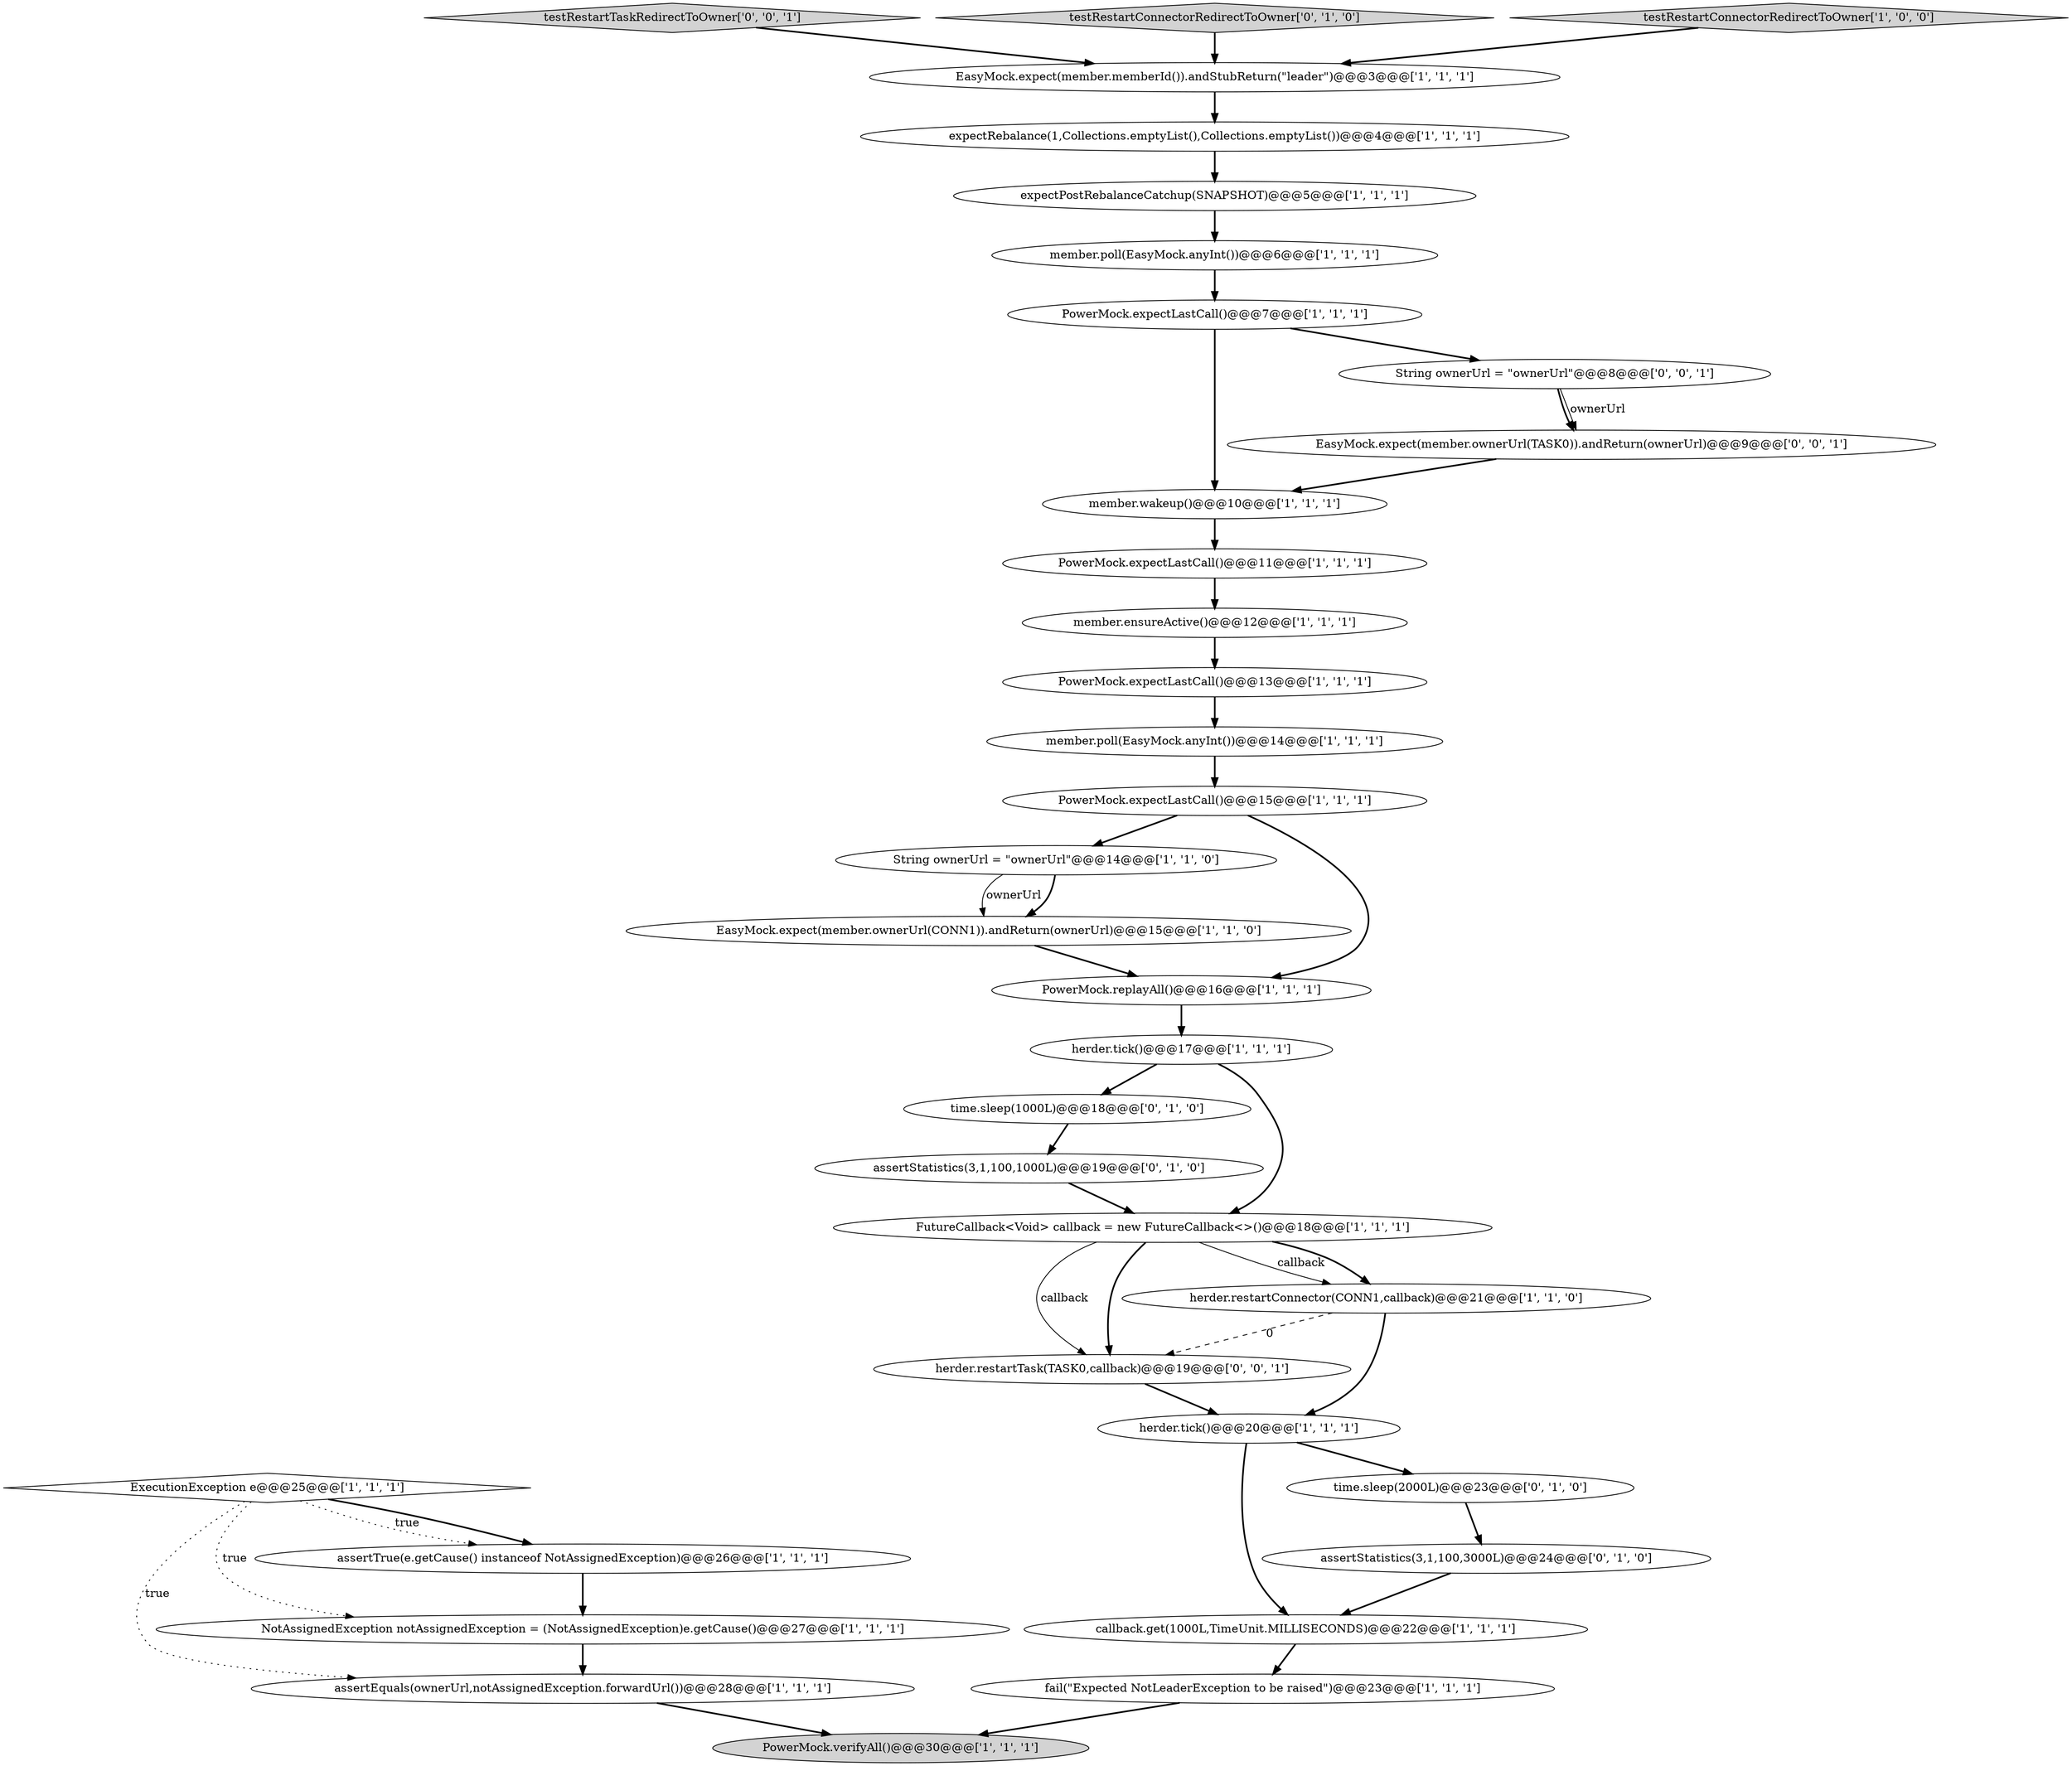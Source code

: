 digraph {
15 [style = filled, label = "expectRebalance(1,Collections.emptyList(),Collections.emptyList())@@@4@@@['1', '1', '1']", fillcolor = white, shape = ellipse image = "AAA0AAABBB1BBB"];
25 [style = filled, label = "herder.tick()@@@17@@@['1', '1', '1']", fillcolor = white, shape = ellipse image = "AAA0AAABBB1BBB"];
22 [style = filled, label = "member.poll(EasyMock.anyInt())@@@6@@@['1', '1', '1']", fillcolor = white, shape = ellipse image = "AAA0AAABBB1BBB"];
11 [style = filled, label = "expectPostRebalanceCatchup(SNAPSHOT)@@@5@@@['1', '1', '1']", fillcolor = white, shape = ellipse image = "AAA0AAABBB1BBB"];
9 [style = filled, label = "member.wakeup()@@@10@@@['1', '1', '1']", fillcolor = white, shape = ellipse image = "AAA0AAABBB1BBB"];
5 [style = filled, label = "herder.tick()@@@20@@@['1', '1', '1']", fillcolor = white, shape = ellipse image = "AAA0AAABBB1BBB"];
6 [style = filled, label = "callback.get(1000L,TimeUnit.MILLISECONDS)@@@22@@@['1', '1', '1']", fillcolor = white, shape = ellipse image = "AAA0AAABBB1BBB"];
31 [style = filled, label = "testRestartTaskRedirectToOwner['0', '0', '1']", fillcolor = lightgray, shape = diamond image = "AAA0AAABBB3BBB"];
23 [style = filled, label = "fail(\"Expected NotLeaderException to be raised\")@@@23@@@['1', '1', '1']", fillcolor = white, shape = ellipse image = "AAA0AAABBB1BBB"];
20 [style = filled, label = "PowerMock.verifyAll()@@@30@@@['1', '1', '1']", fillcolor = lightgray, shape = ellipse image = "AAA0AAABBB1BBB"];
26 [style = filled, label = "testRestartConnectorRedirectToOwner['0', '1', '0']", fillcolor = lightgray, shape = diamond image = "AAA0AAABBB2BBB"];
12 [style = filled, label = "PowerMock.expectLastCall()@@@15@@@['1', '1', '1']", fillcolor = white, shape = ellipse image = "AAA0AAABBB1BBB"];
19 [style = filled, label = "assertTrue(e.getCause() instanceof NotAssignedException)@@@26@@@['1', '1', '1']", fillcolor = white, shape = ellipse image = "AAA0AAABBB1BBB"];
32 [style = filled, label = "herder.restartTask(TASK0,callback)@@@19@@@['0', '0', '1']", fillcolor = white, shape = ellipse image = "AAA0AAABBB3BBB"];
27 [style = filled, label = "time.sleep(2000L)@@@23@@@['0', '1', '0']", fillcolor = white, shape = ellipse image = "AAA1AAABBB2BBB"];
4 [style = filled, label = "PowerMock.expectLastCall()@@@13@@@['1', '1', '1']", fillcolor = white, shape = ellipse image = "AAA0AAABBB1BBB"];
29 [style = filled, label = "time.sleep(1000L)@@@18@@@['0', '1', '0']", fillcolor = white, shape = ellipse image = "AAA1AAABBB2BBB"];
0 [style = filled, label = "PowerMock.expectLastCall()@@@11@@@['1', '1', '1']", fillcolor = white, shape = ellipse image = "AAA0AAABBB1BBB"];
1 [style = filled, label = "herder.restartConnector(CONN1,callback)@@@21@@@['1', '1', '0']", fillcolor = white, shape = ellipse image = "AAA0AAABBB1BBB"];
16 [style = filled, label = "EasyMock.expect(member.memberId()).andStubReturn(\"leader\")@@@3@@@['1', '1', '1']", fillcolor = white, shape = ellipse image = "AAA0AAABBB1BBB"];
8 [style = filled, label = "member.poll(EasyMock.anyInt())@@@14@@@['1', '1', '1']", fillcolor = white, shape = ellipse image = "AAA0AAABBB1BBB"];
3 [style = filled, label = "ExecutionException e@@@25@@@['1', '1', '1']", fillcolor = white, shape = diamond image = "AAA0AAABBB1BBB"];
10 [style = filled, label = "testRestartConnectorRedirectToOwner['1', '0', '0']", fillcolor = lightgray, shape = diamond image = "AAA0AAABBB1BBB"];
17 [style = filled, label = "member.ensureActive()@@@12@@@['1', '1', '1']", fillcolor = white, shape = ellipse image = "AAA0AAABBB1BBB"];
13 [style = filled, label = "FutureCallback<Void> callback = new FutureCallback<>()@@@18@@@['1', '1', '1']", fillcolor = white, shape = ellipse image = "AAA0AAABBB1BBB"];
21 [style = filled, label = "EasyMock.expect(member.ownerUrl(CONN1)).andReturn(ownerUrl)@@@15@@@['1', '1', '0']", fillcolor = white, shape = ellipse image = "AAA0AAABBB1BBB"];
24 [style = filled, label = "String ownerUrl = \"ownerUrl\"@@@14@@@['1', '1', '0']", fillcolor = white, shape = ellipse image = "AAA0AAABBB1BBB"];
33 [style = filled, label = "EasyMock.expect(member.ownerUrl(TASK0)).andReturn(ownerUrl)@@@9@@@['0', '0', '1']", fillcolor = white, shape = ellipse image = "AAA0AAABBB3BBB"];
34 [style = filled, label = "String ownerUrl = \"ownerUrl\"@@@8@@@['0', '0', '1']", fillcolor = white, shape = ellipse image = "AAA0AAABBB3BBB"];
2 [style = filled, label = "PowerMock.expectLastCall()@@@7@@@['1', '1', '1']", fillcolor = white, shape = ellipse image = "AAA0AAABBB1BBB"];
28 [style = filled, label = "assertStatistics(3,1,100,1000L)@@@19@@@['0', '1', '0']", fillcolor = white, shape = ellipse image = "AAA1AAABBB2BBB"];
14 [style = filled, label = "assertEquals(ownerUrl,notAssignedException.forwardUrl())@@@28@@@['1', '1', '1']", fillcolor = white, shape = ellipse image = "AAA0AAABBB1BBB"];
30 [style = filled, label = "assertStatistics(3,1,100,3000L)@@@24@@@['0', '1', '0']", fillcolor = white, shape = ellipse image = "AAA1AAABBB2BBB"];
7 [style = filled, label = "PowerMock.replayAll()@@@16@@@['1', '1', '1']", fillcolor = white, shape = ellipse image = "AAA0AAABBB1BBB"];
18 [style = filled, label = "NotAssignedException notAssignedException = (NotAssignedException)e.getCause()@@@27@@@['1', '1', '1']", fillcolor = white, shape = ellipse image = "AAA0AAABBB1BBB"];
22->2 [style = bold, label=""];
24->21 [style = bold, label=""];
10->16 [style = bold, label=""];
28->13 [style = bold, label=""];
12->7 [style = bold, label=""];
11->22 [style = bold, label=""];
25->29 [style = bold, label=""];
8->12 [style = bold, label=""];
1->32 [style = dashed, label="0"];
26->16 [style = bold, label=""];
34->33 [style = solid, label="ownerUrl"];
32->5 [style = bold, label=""];
3->19 [style = dotted, label="true"];
29->28 [style = bold, label=""];
16->15 [style = bold, label=""];
3->14 [style = dotted, label="true"];
13->1 [style = solid, label="callback"];
2->34 [style = bold, label=""];
34->33 [style = bold, label=""];
4->8 [style = bold, label=""];
9->0 [style = bold, label=""];
12->24 [style = bold, label=""];
17->4 [style = bold, label=""];
24->21 [style = solid, label="ownerUrl"];
2->9 [style = bold, label=""];
15->11 [style = bold, label=""];
3->18 [style = dotted, label="true"];
30->6 [style = bold, label=""];
23->20 [style = bold, label=""];
25->13 [style = bold, label=""];
3->19 [style = bold, label=""];
5->27 [style = bold, label=""];
7->25 [style = bold, label=""];
27->30 [style = bold, label=""];
21->7 [style = bold, label=""];
0->17 [style = bold, label=""];
33->9 [style = bold, label=""];
13->1 [style = bold, label=""];
13->32 [style = solid, label="callback"];
18->14 [style = bold, label=""];
13->32 [style = bold, label=""];
6->23 [style = bold, label=""];
19->18 [style = bold, label=""];
31->16 [style = bold, label=""];
14->20 [style = bold, label=""];
5->6 [style = bold, label=""];
1->5 [style = bold, label=""];
}
